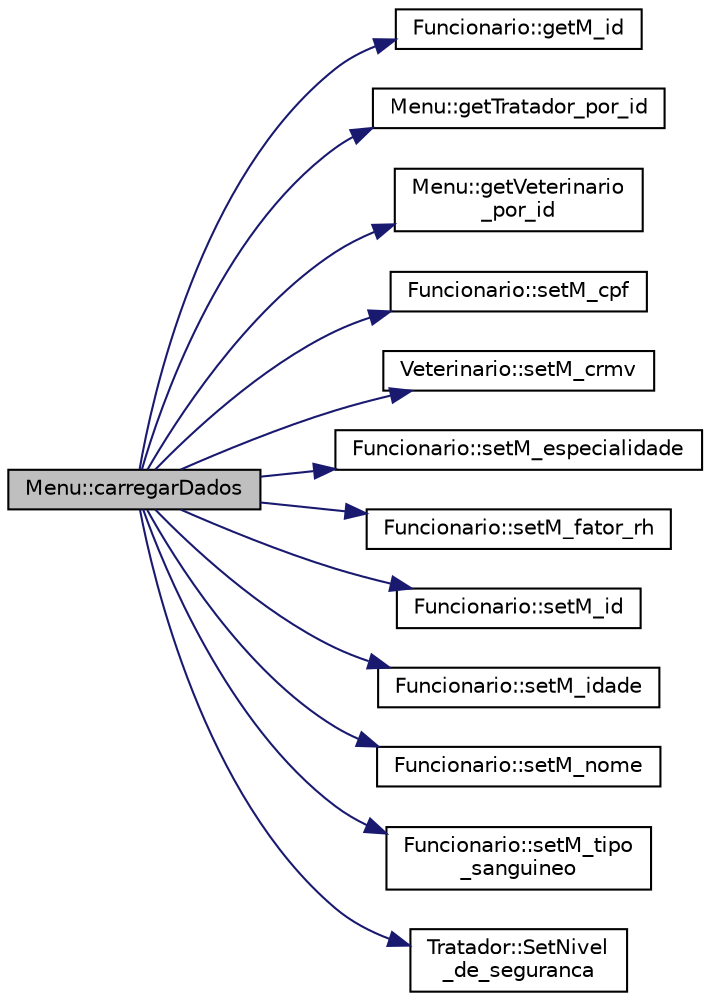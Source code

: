 digraph "Menu::carregarDados"
{
  edge [fontname="Helvetica",fontsize="10",labelfontname="Helvetica",labelfontsize="10"];
  node [fontname="Helvetica",fontsize="10",shape=record];
  rankdir="LR";
  Node11 [label="Menu::carregarDados",height=0.2,width=0.4,color="black", fillcolor="grey75", style="filled", fontcolor="black"];
  Node11 -> Node12 [color="midnightblue",fontsize="10",style="solid",fontname="Helvetica"];
  Node12 [label="Funcionario::getM_id",height=0.2,width=0.4,color="black", fillcolor="white", style="filled",URL="$class_funcionario.html#a28862fda8ac97bae17caa6c6d8659ca8"];
  Node11 -> Node13 [color="midnightblue",fontsize="10",style="solid",fontname="Helvetica"];
  Node13 [label="Menu::getTratador_por_id",height=0.2,width=0.4,color="black", fillcolor="white", style="filled",URL="$class_menu.html#ac9fad1e209bd41782c1f57c6778f4ac0"];
  Node11 -> Node14 [color="midnightblue",fontsize="10",style="solid",fontname="Helvetica"];
  Node14 [label="Menu::getVeterinario\l_por_id",height=0.2,width=0.4,color="black", fillcolor="white", style="filled",URL="$class_menu.html#a0c10c6f6f933265d550e830e59138ab6"];
  Node11 -> Node15 [color="midnightblue",fontsize="10",style="solid",fontname="Helvetica"];
  Node15 [label="Funcionario::setM_cpf",height=0.2,width=0.4,color="black", fillcolor="white", style="filled",URL="$class_funcionario.html#a34df8d7817934b39bf55862532f222f6"];
  Node11 -> Node16 [color="midnightblue",fontsize="10",style="solid",fontname="Helvetica"];
  Node16 [label="Veterinario::setM_crmv",height=0.2,width=0.4,color="black", fillcolor="white", style="filled",URL="$class_veterinario.html#acf26003c9aea0fdc3fe5e1d52ff4772f"];
  Node11 -> Node17 [color="midnightblue",fontsize="10",style="solid",fontname="Helvetica"];
  Node17 [label="Funcionario::setM_especialidade",height=0.2,width=0.4,color="black", fillcolor="white", style="filled",URL="$class_funcionario.html#a19534737bd7bf7f4b308bffebdfaa9cd"];
  Node11 -> Node18 [color="midnightblue",fontsize="10",style="solid",fontname="Helvetica"];
  Node18 [label="Funcionario::setM_fator_rh",height=0.2,width=0.4,color="black", fillcolor="white", style="filled",URL="$class_funcionario.html#a96f023d8dbc4b2ee7ead46a1cb91e9a2"];
  Node11 -> Node19 [color="midnightblue",fontsize="10",style="solid",fontname="Helvetica"];
  Node19 [label="Funcionario::setM_id",height=0.2,width=0.4,color="black", fillcolor="white", style="filled",URL="$class_funcionario.html#a9918c88dd2985cb8643f28407e5f0236"];
  Node11 -> Node20 [color="midnightblue",fontsize="10",style="solid",fontname="Helvetica"];
  Node20 [label="Funcionario::setM_idade",height=0.2,width=0.4,color="black", fillcolor="white", style="filled",URL="$class_funcionario.html#a94d479f6870613825b0d6fb1b914bac0"];
  Node11 -> Node21 [color="midnightblue",fontsize="10",style="solid",fontname="Helvetica"];
  Node21 [label="Funcionario::setM_nome",height=0.2,width=0.4,color="black", fillcolor="white", style="filled",URL="$class_funcionario.html#a85a4128d2eae877de922cd3259054e43"];
  Node11 -> Node22 [color="midnightblue",fontsize="10",style="solid",fontname="Helvetica"];
  Node22 [label="Funcionario::setM_tipo\l_sanguineo",height=0.2,width=0.4,color="black", fillcolor="white", style="filled",URL="$class_funcionario.html#aaa528174dd7a3e3d3d7dfd5a20455a34"];
  Node11 -> Node23 [color="midnightblue",fontsize="10",style="solid",fontname="Helvetica"];
  Node23 [label="Tratador::SetNivel\l_de_seguranca",height=0.2,width=0.4,color="black", fillcolor="white", style="filled",URL="$class_tratador.html#ad6335d5e5a07ee418ec32b7624f2de06"];
}
